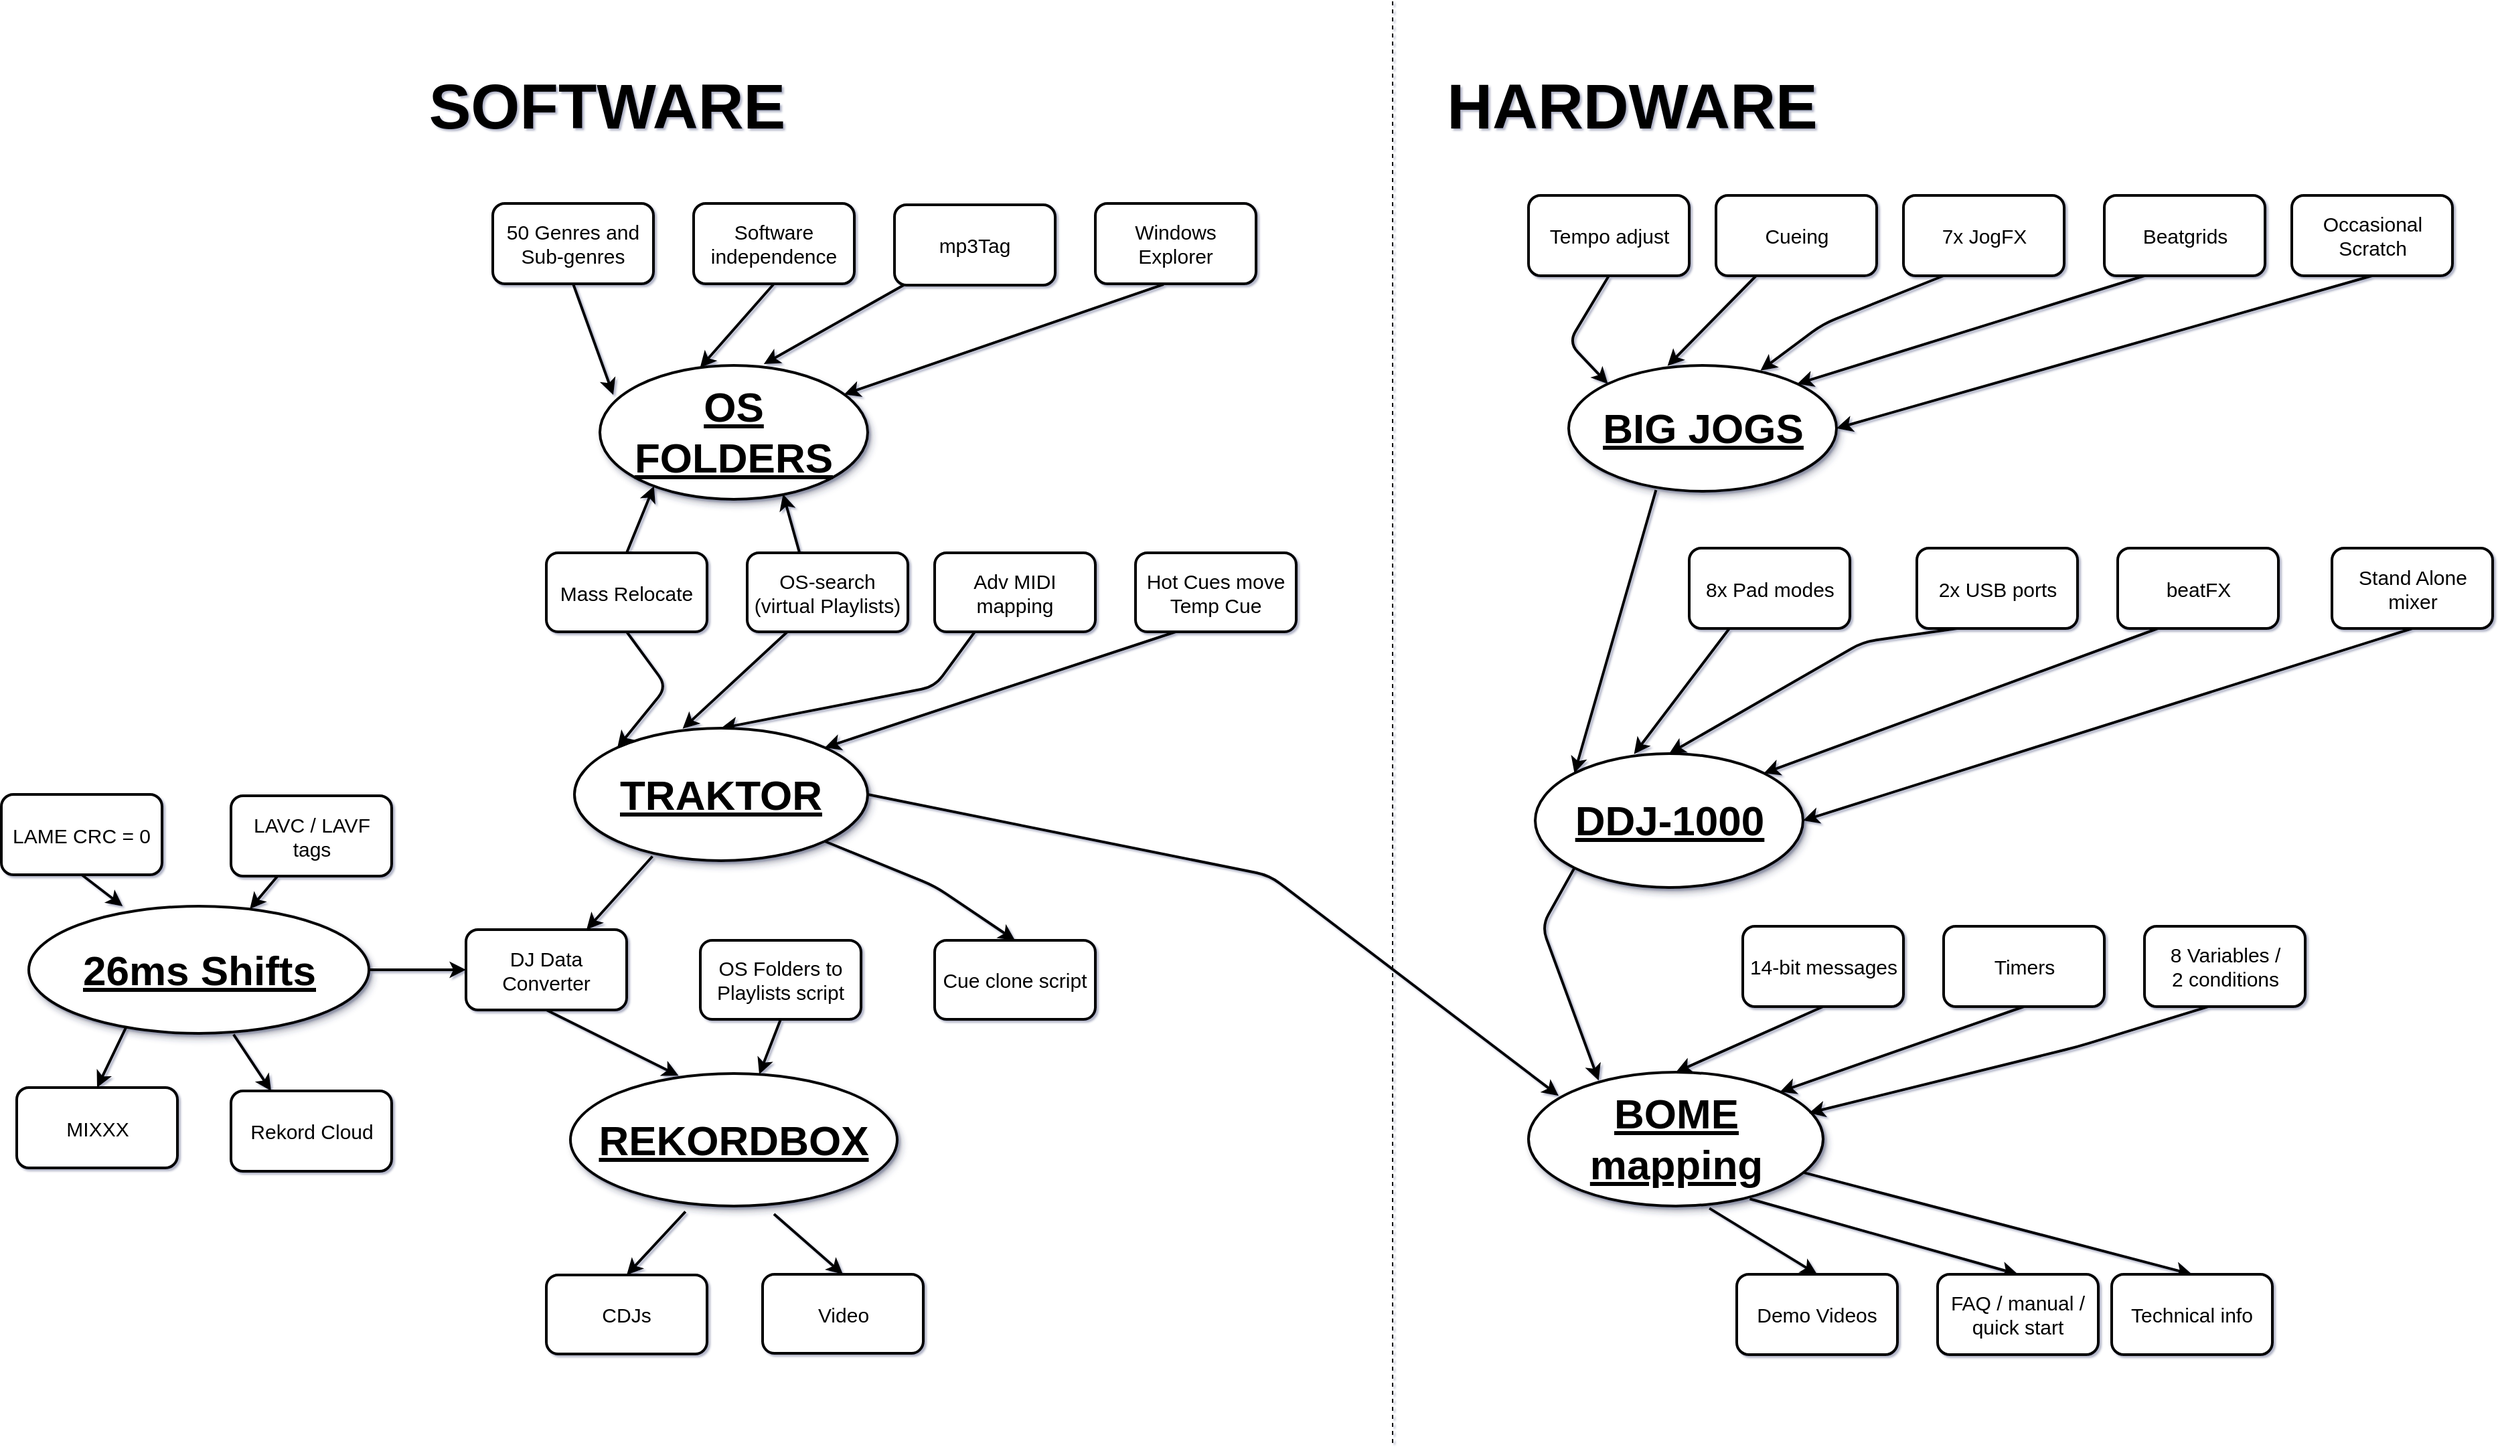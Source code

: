 <mxfile version="12.1.3" type="device" pages="1"><diagram id="3evQC_PeNnZDB5fSgL1A" name="Page-1"><mxGraphModel dx="2972" dy="1862" grid="0" gridSize="10" guides="1" tooltips="1" connect="1" arrows="1" fold="1" page="0" pageScale="1" pageWidth="827" pageHeight="1169" background="none" math="0" shadow="1"><root><mxCell id="0"/><mxCell id="1" parent="0"/><mxCell id="yekaGKPH0mNmUzRtea1Q-51" value="" style="endArrow=none;dashed=1;html=1;fontSize=37;" edge="1" parent="1"><mxGeometry width="50" height="50" relative="1" as="geometry"><mxPoint x="702" y="826" as="sourcePoint"/><mxPoint x="702" y="-251.5" as="targetPoint"/></mxGeometry></mxCell><mxCell id="0ZiNauzuwajJhxoSYO87-3" value="" style="endArrow=classic;html=1;exitX=0.5;exitY=1;exitDx=0;exitDy=0;fontSize=15;entryX=0;entryY=0;entryDx=0;entryDy=0;strokeWidth=2;" parent="1" source="0ZiNauzuwajJhxoSYO87-2" target="0ZiNauzuwajJhxoSYO87-20" edge="1"><mxGeometry width="50" height="50" relative="1" as="geometry"><mxPoint x="100" y="311" as="sourcePoint"/><mxPoint x="260" y="321" as="targetPoint"/><Array as="points"><mxPoint x="160" y="261"/></Array></mxGeometry></mxCell><mxCell id="0ZiNauzuwajJhxoSYO87-7" value="" style="endArrow=classic;html=1;exitX=0.25;exitY=1;exitDx=0;exitDy=0;fontSize=15;entryX=0.369;entryY=0.004;entryDx=0;entryDy=0;entryPerimeter=0;strokeWidth=2;" parent="1" source="0ZiNauzuwajJhxoSYO87-4" target="0ZiNauzuwajJhxoSYO87-20" edge="1"><mxGeometry width="50" height="50" relative="1" as="geometry"><mxPoint x="80" y="271" as="sourcePoint"/><mxPoint x="321.04" y="322.02" as="targetPoint"/><Array as="points"/></mxGeometry></mxCell><mxCell id="0ZiNauzuwajJhxoSYO87-8" value="" style="endArrow=classic;html=1;exitX=0.25;exitY=1;exitDx=0;exitDy=0;fontSize=15;entryX=0.5;entryY=0;entryDx=0;entryDy=0;strokeWidth=2;" parent="1" source="0ZiNauzuwajJhxoSYO87-5" target="0ZiNauzuwajJhxoSYO87-20" edge="1"><mxGeometry width="50" height="50" relative="1" as="geometry"><mxPoint x="250" y="221" as="sourcePoint"/><mxPoint x="326.667" y="321" as="targetPoint"/><Array as="points"><mxPoint x="360" y="261"/></Array></mxGeometry></mxCell><mxCell id="0ZiNauzuwajJhxoSYO87-9" value="" style="endArrow=classic;html=1;exitX=0.25;exitY=1;exitDx=0;exitDy=0;fontSize=15;entryX=1;entryY=0;entryDx=0;entryDy=0;strokeWidth=2;" parent="1" source="0ZiNauzuwajJhxoSYO87-6" target="0ZiNauzuwajJhxoSYO87-20" edge="1"><mxGeometry width="50" height="50" relative="1" as="geometry"><mxPoint x="260" y="231" as="sourcePoint"/><mxPoint x="363.04" y="322.02" as="targetPoint"/><Array as="points"/></mxGeometry></mxCell><mxCell id="0ZiNauzuwajJhxoSYO87-15" value="" style="endArrow=classic;html=1;exitX=0.5;exitY=1;exitDx=0;exitDy=0;fontSize=15;entryX=0.05;entryY=0.22;entryDx=0;entryDy=0;entryPerimeter=0;strokeWidth=2;" parent="1" source="0ZiNauzuwajJhxoSYO87-10" target="0ZiNauzuwajJhxoSYO87-19" edge="1"><mxGeometry width="50" height="50" relative="1" as="geometry"><mxPoint x="-11.0" y="-10.5" as="sourcePoint"/><mxPoint x="170" y="73.5" as="targetPoint"/><Array as="points"/></mxGeometry></mxCell><mxCell id="0ZiNauzuwajJhxoSYO87-16" value="" style="endArrow=classic;html=1;exitX=0.5;exitY=1;exitDx=0;exitDy=0;fontSize=15;entryX=0.374;entryY=0.017;entryDx=0;entryDy=0;entryPerimeter=0;strokeWidth=2;" parent="1" source="0ZiNauzuwajJhxoSYO87-11" target="0ZiNauzuwajJhxoSYO87-19" edge="1"><mxGeometry width="50" height="50" relative="1" as="geometry"><mxPoint x="-70" y="40" as="sourcePoint"/><mxPoint x="255" y="30" as="targetPoint"/><Array as="points"/></mxGeometry></mxCell><mxCell id="0ZiNauzuwajJhxoSYO87-17" value="" style="endArrow=classic;html=1;fontSize=15;entryX=0.612;entryY=-0.01;entryDx=0;entryDy=0;entryPerimeter=0;strokeWidth=2;" parent="1" source="0ZiNauzuwajJhxoSYO87-12" target="0ZiNauzuwajJhxoSYO87-19" edge="1"><mxGeometry width="50" height="50" relative="1" as="geometry"><mxPoint x="200" y="-60" as="sourcePoint"/><mxPoint x="278.63" y="32.697" as="targetPoint"/><Array as="points"/></mxGeometry></mxCell><mxCell id="0ZiNauzuwajJhxoSYO87-18" value="" style="endArrow=classic;html=1;fontSize=15;exitX=0.425;exitY=1.007;exitDx=0;exitDy=0;exitPerimeter=0;strokeWidth=2;" parent="1" source="0ZiNauzuwajJhxoSYO87-13" target="0ZiNauzuwajJhxoSYO87-19" edge="1"><mxGeometry width="50" height="50" relative="1" as="geometry"><mxPoint x="480" y="20" as="sourcePoint"/><mxPoint x="340" y="36.064" as="targetPoint"/><Array as="points"/></mxGeometry></mxCell><mxCell id="0ZiNauzuwajJhxoSYO87-19" value="&lt;span style=&quot;font-size: 31px; font-weight: 700; white-space: normal;&quot;&gt;OS FOLDERS&lt;/span&gt;" style="ellipse;whiteSpace=wrap;html=1;rounded=0;shadow=1;glass=0;comic=1;fontSize=31;fontStyle=4;strokeWidth=2;" parent="1" vertex="1"><mxGeometry x="110" y="21" width="200" height="100" as="geometry"/></mxCell><mxCell id="0ZiNauzuwajJhxoSYO87-20" value="&lt;span style=&quot;font-size: 31px; font-weight: 700; white-space: normal;&quot;&gt;TRAKTOR&lt;/span&gt;" style="ellipse;whiteSpace=wrap;html=1;rounded=0;shadow=1;glass=0;comic=1;fontSize=31;fontStyle=4;strokeWidth=2;" parent="1" vertex="1"><mxGeometry x="91" y="292" width="219" height="99" as="geometry"/></mxCell><mxCell id="0ZiNauzuwajJhxoSYO87-22" value="" style="endArrow=classic;html=1;exitX=0.5;exitY=0;exitDx=0;exitDy=0;fontSize=15;entryX=0.202;entryY=0.901;entryDx=0;entryDy=0;entryPerimeter=0;strokeWidth=2;" parent="1" source="0ZiNauzuwajJhxoSYO87-2" target="0ZiNauzuwajJhxoSYO87-19" edge="1"><mxGeometry width="50" height="50" relative="1" as="geometry"><mxPoint x="410.0" y="260" as="sourcePoint"/><mxPoint x="453.8" y="330.4" as="targetPoint"/><Array as="points"/></mxGeometry></mxCell><mxCell id="0ZiNauzuwajJhxoSYO87-23" value="" style="endArrow=classic;html=1;exitX=0.33;exitY=0.031;exitDx=0;exitDy=0;fontSize=15;entryX=0.684;entryY=0.961;entryDx=0;entryDy=0;entryPerimeter=0;exitPerimeter=0;strokeWidth=2;" parent="1" source="0ZiNauzuwajJhxoSYO87-4" target="0ZiNauzuwajJhxoSYO87-19" edge="1"><mxGeometry width="50" height="50" relative="1" as="geometry"><mxPoint x="250" y="200" as="sourcePoint"/><mxPoint x="248.2" y="113.3" as="targetPoint"/><Array as="points"/></mxGeometry></mxCell><mxCell id="0ZiNauzuwajJhxoSYO87-24" value="Cue clone script" style="rounded=1;whiteSpace=wrap;html=1;fontSize=15;strokeWidth=2;" parent="1" vertex="1"><mxGeometry x="360" y="450.5" width="120" height="59" as="geometry"/></mxCell><mxCell id="0ZiNauzuwajJhxoSYO87-25" value="" style="endArrow=classic;html=1;fontSize=15;entryX=0.5;entryY=0;entryDx=0;entryDy=0;strokeWidth=2;exitX=1;exitY=1;exitDx=0;exitDy=0;" parent="1" source="0ZiNauzuwajJhxoSYO87-20" target="0ZiNauzuwajJhxoSYO87-24" edge="1"><mxGeometry width="50" height="50" relative="1" as="geometry"><mxPoint x="340" y="370" as="sourcePoint"/><mxPoint x="289.289" y="398.145" as="targetPoint"/><Array as="points"><mxPoint x="360" y="410"/></Array></mxGeometry></mxCell><mxCell id="0ZiNauzuwajJhxoSYO87-27" value="" style="endArrow=classic;html=1;exitX=0.5;exitY=1;exitDx=0;exitDy=0;fontSize=15;entryX=0;entryY=0;entryDx=0;entryDy=0;strokeWidth=2;" parent="1" source="0ZiNauzuwajJhxoSYO87-26" target="0ZiNauzuwajJhxoSYO87-34" edge="1"><mxGeometry width="50" height="50" relative="1" as="geometry"><mxPoint x="773.5" y="54" as="sourcePoint"/><mxPoint x="933.5" y="64" as="targetPoint"/><Array as="points"><mxPoint x="833.5" y="4"/></Array></mxGeometry></mxCell><mxCell id="0ZiNauzuwajJhxoSYO87-31" value="" style="endArrow=classic;html=1;exitX=0.25;exitY=1;exitDx=0;exitDy=0;fontSize=15;entryX=0.369;entryY=0.004;entryDx=0;entryDy=0;entryPerimeter=0;strokeWidth=2;" parent="1" source="0ZiNauzuwajJhxoSYO87-28" target="0ZiNauzuwajJhxoSYO87-34" edge="1"><mxGeometry width="50" height="50" relative="1" as="geometry"><mxPoint x="753.5" y="14" as="sourcePoint"/><mxPoint x="994.54" y="65.02" as="targetPoint"/><Array as="points"/></mxGeometry></mxCell><mxCell id="0ZiNauzuwajJhxoSYO87-32" value="" style="endArrow=classic;html=1;exitX=0.25;exitY=1;exitDx=0;exitDy=0;fontSize=15;entryX=0.716;entryY=0.041;entryDx=0;entryDy=0;entryPerimeter=0;strokeWidth=2;" parent="1" source="0ZiNauzuwajJhxoSYO87-29" target="0ZiNauzuwajJhxoSYO87-34" edge="1"><mxGeometry width="50" height="50" relative="1" as="geometry"><mxPoint x="923.5" y="-36" as="sourcePoint"/><mxPoint x="1000.167" y="64" as="targetPoint"/><Array as="points"><mxPoint x="1023.5" y="-10"/></Array></mxGeometry></mxCell><mxCell id="0ZiNauzuwajJhxoSYO87-33" value="" style="endArrow=classic;html=1;exitX=0.25;exitY=1;exitDx=0;exitDy=0;fontSize=15;entryX=1;entryY=0;entryDx=0;entryDy=0;strokeWidth=2;" parent="1" source="0ZiNauzuwajJhxoSYO87-30" target="0ZiNauzuwajJhxoSYO87-34" edge="1"><mxGeometry width="50" height="50" relative="1" as="geometry"><mxPoint x="933.5" y="-26" as="sourcePoint"/><mxPoint x="1036.54" y="65.02" as="targetPoint"/><Array as="points"/></mxGeometry></mxCell><mxCell id="0ZiNauzuwajJhxoSYO87-34" value="&lt;span style=&quot;font-size: 31px ; font-weight: 700 ; white-space: normal&quot;&gt;BIG JOGS&lt;/span&gt;" style="ellipse;whiteSpace=wrap;html=1;rounded=0;shadow=1;glass=0;comic=1;fontSize=31;fontStyle=4;strokeWidth=2;" parent="1" vertex="1"><mxGeometry x="833.5" y="21" width="200" height="94" as="geometry"/></mxCell><mxCell id="0ZiNauzuwajJhxoSYO87-39" value="" style="endArrow=classic;html=1;exitX=0.5;exitY=1;exitDx=0;exitDy=0;fontSize=15;entryX=1;entryY=0.5;entryDx=0;entryDy=0;strokeWidth=2;" parent="1" source="0ZiNauzuwajJhxoSYO87-35" target="0ZiNauzuwajJhxoSYO87-34" edge="1"><mxGeometry width="50" height="50" relative="1" as="geometry"><mxPoint x="1243.5" y="-26" as="sourcePoint"/><mxPoint x="1074.211" y="58.645" as="targetPoint"/><Array as="points"/></mxGeometry></mxCell><mxCell id="0ZiNauzuwajJhxoSYO87-43" value="" style="endArrow=classic;html=1;exitX=0.326;exitY=0.99;exitDx=0;exitDy=0;fontSize=15;entryX=0;entryY=0;entryDx=0;entryDy=0;exitPerimeter=0;strokeWidth=2;" parent="1" source="0ZiNauzuwajJhxoSYO87-34" target="0ZiNauzuwajJhxoSYO87-50" edge="1"><mxGeometry width="50" height="50" relative="1" as="geometry"><mxPoint x="933.5" y="254" as="sourcePoint"/><mxPoint x="1053.5" y="354" as="targetPoint"/><Array as="points"/></mxGeometry></mxCell><mxCell id="0ZiNauzuwajJhxoSYO87-50" value="&lt;span style=&quot;font-size: 31px; font-weight: 700; white-space: normal;&quot;&gt;DDJ-1000&lt;/span&gt;" style="ellipse;whiteSpace=wrap;html=1;rounded=0;shadow=1;glass=0;comic=1;fontSize=31;fontStyle=4;strokeWidth=2;" parent="1" vertex="1"><mxGeometry x="808.5" y="311" width="200" height="100" as="geometry"/></mxCell><mxCell id="0ZiNauzuwajJhxoSYO87-52" value="" style="endArrow=classic;html=1;exitX=0.5;exitY=1;exitDx=0;exitDy=0;fontSize=15;entryX=1;entryY=0.5;entryDx=0;entryDy=0;strokeWidth=2;" parent="1" source="0ZiNauzuwajJhxoSYO87-51" target="0ZiNauzuwajJhxoSYO87-50" edge="1"><mxGeometry width="50" height="50" relative="1" as="geometry"><mxPoint x="1363.5" y="264" as="sourcePoint"/><mxPoint x="1194.211" y="348.645" as="targetPoint"/><Array as="points"/></mxGeometry></mxCell><mxCell id="0ZiNauzuwajJhxoSYO87-53" value="&lt;span style=&quot;font-size: 31px; font-weight: 700; white-space: normal;&quot;&gt;BOME mapping&lt;/span&gt;" style="ellipse;whiteSpace=wrap;html=1;rounded=0;shadow=1;glass=0;comic=1;fontSize=31;fontStyle=4;strokeWidth=2;" parent="1" vertex="1"><mxGeometry x="803.5" y="549" width="220" height="100" as="geometry"/></mxCell><mxCell id="0ZiNauzuwajJhxoSYO87-54" value="" style="endArrow=classic;html=1;exitX=1;exitY=0.5;exitDx=0;exitDy=0;fontSize=15;entryX=0.102;entryY=0.176;entryDx=0;entryDy=0;entryPerimeter=0;strokeWidth=2;" parent="1" source="0ZiNauzuwajJhxoSYO87-20" target="0ZiNauzuwajJhxoSYO87-53" edge="1"><mxGeometry width="50" height="50" relative="1" as="geometry"><mxPoint x="689.5" y="395" as="sourcePoint"/><mxPoint x="540.211" y="479.645" as="targetPoint"/><Array as="points"><mxPoint x="610" y="402"/></Array></mxGeometry></mxCell><mxCell id="0ZiNauzuwajJhxoSYO87-55" value="" style="endArrow=classic;html=1;exitX=0;exitY=1;exitDx=0;exitDy=0;fontSize=15;entryX=0.238;entryY=0.062;entryDx=0;entryDy=0;entryPerimeter=0;strokeWidth=2;" parent="1" source="0ZiNauzuwajJhxoSYO87-50" target="0ZiNauzuwajJhxoSYO87-53" edge="1"><mxGeometry width="50" height="50" relative="1" as="geometry"><mxPoint x="653.711" y="310.855" as="sourcePoint"/><mxPoint x="833.4" y="449.4" as="targetPoint"/><Array as="points"><mxPoint x="813.5" y="440"/></Array></mxGeometry></mxCell><mxCell id="0ZiNauzuwajJhxoSYO87-57" value="" style="endArrow=classic;html=1;fontSize=15;entryX=0.952;entryY=0.305;entryDx=0;entryDy=0;entryPerimeter=0;exitX=0.396;exitY=1.001;exitDx=0;exitDy=0;exitPerimeter=0;strokeWidth=2;" parent="1" source="0ZiNauzuwajJhxoSYO87-60" target="0ZiNauzuwajJhxoSYO87-53" edge="1"><mxGeometry width="50" height="50" relative="1" as="geometry"><mxPoint x="1383.5" y="530.0" as="sourcePoint"/><mxPoint x="1583.5" y="615.5" as="targetPoint"/><Array as="points"><mxPoint x="1213.5" y="530"/></Array></mxGeometry></mxCell><mxCell id="0ZiNauzuwajJhxoSYO87-59" value="" style="endArrow=classic;html=1;exitX=0.5;exitY=1;exitDx=0;exitDy=0;fontSize=15;entryX=0.5;entryY=0;entryDx=0;entryDy=0;strokeWidth=2;" parent="1" source="0ZiNauzuwajJhxoSYO87-58" target="0ZiNauzuwajJhxoSYO87-53" edge="1"><mxGeometry width="50" height="50" relative="1" as="geometry"><mxPoint x="1203.5" y="530.0" as="sourcePoint"/><mxPoint x="1119.202" y="736.0" as="targetPoint"/><Array as="points"/></mxGeometry></mxCell><mxCell id="0ZiNauzuwajJhxoSYO87-61" value="" style="endArrow=classic;html=1;exitX=0.5;exitY=1;exitDx=0;exitDy=0;fontSize=15;entryX=1;entryY=0;entryDx=0;entryDy=0;strokeWidth=2;" parent="1" source="0ZiNauzuwajJhxoSYO87-56" target="0ZiNauzuwajJhxoSYO87-53" edge="1"><mxGeometry width="50" height="50" relative="1" as="geometry"><mxPoint x="1278.5" y="610" as="sourcePoint"/><mxPoint x="928.5" y="700" as="targetPoint"/><Array as="points"/></mxGeometry></mxCell><mxCell id="0ZiNauzuwajJhxoSYO87-66" value="" style="endArrow=classic;html=1;fontSize=15;entryX=0.5;entryY=0;entryDx=0;entryDy=0;strokeWidth=2;exitX=0.614;exitY=1.017;exitDx=0;exitDy=0;exitPerimeter=0;" parent="1" target="0ZiNauzuwajJhxoSYO87-63" edge="1" source="0ZiNauzuwajJhxoSYO87-53"><mxGeometry width="50" height="50" relative="1" as="geometry"><mxPoint x="858.5" y="645.5" as="sourcePoint"/><mxPoint x="540.8" y="753.9" as="targetPoint"/><Array as="points"/></mxGeometry></mxCell><mxCell id="0ZiNauzuwajJhxoSYO87-67" value="" style="endArrow=classic;html=1;fontSize=15;entryX=0.5;entryY=0;entryDx=0;entryDy=0;strokeWidth=2;exitX=0.751;exitY=0.946;exitDx=0;exitDy=0;exitPerimeter=0;" parent="1" source="0ZiNauzuwajJhxoSYO87-53" target="0ZiNauzuwajJhxoSYO87-64" edge="1"><mxGeometry width="50" height="50" relative="1" as="geometry"><mxPoint x="960.5" y="653" as="sourcePoint"/><mxPoint x="888.5" y="779.5" as="targetPoint"/><Array as="points"/></mxGeometry></mxCell><mxCell id="0ZiNauzuwajJhxoSYO87-68" value="" style="endArrow=classic;html=1;fontSize=15;entryX=0.5;entryY=0;entryDx=0;entryDy=0;strokeWidth=2;" parent="1" source="0ZiNauzuwajJhxoSYO87-53" target="0ZiNauzuwajJhxoSYO87-65" edge="1"><mxGeometry width="50" height="50" relative="1" as="geometry"><mxPoint x="850.3" y="661.9" as="sourcePoint"/><mxPoint x="898.5" y="789.5" as="targetPoint"/><Array as="points"/></mxGeometry></mxCell><mxCell id="0ZiNauzuwajJhxoSYO87-75" value="" style="endArrow=classic;html=1;exitX=0.266;exitY=0.967;exitDx=0;exitDy=0;fontSize=15;entryX=0.75;entryY=0;entryDx=0;entryDy=0;exitPerimeter=0;strokeWidth=2;" parent="1" source="0ZiNauzuwajJhxoSYO87-20" target="yekaGKPH0mNmUzRtea1Q-25" edge="1"><mxGeometry width="50" height="50" relative="1" as="geometry"><mxPoint x="239" y="348.121" as="sourcePoint"/><mxPoint x="191.5" y="450.5" as="targetPoint"/><Array as="points"/></mxGeometry></mxCell><mxCell id="0ZiNauzuwajJhxoSYO87-76" value="" style="endArrow=classic;html=1;exitX=0.5;exitY=1;exitDx=0;exitDy=0;fontSize=15;entryX=0.331;entryY=0.017;entryDx=0;entryDy=0;strokeWidth=2;entryPerimeter=0;" parent="1" source="yekaGKPH0mNmUzRtea1Q-25" target="yekaGKPH0mNmUzRtea1Q-46" edge="1"><mxGeometry width="50" height="50" relative="1" as="geometry"><mxPoint x="191.5" y="509.5" as="sourcePoint"/><mxPoint x="150" y="570.5" as="targetPoint"/><Array as="points"/></mxGeometry></mxCell><mxCell id="0ZiNauzuwajJhxoSYO87-77" value="OS Folders to Playlists script" style="rounded=1;whiteSpace=wrap;html=1;fontSize=15;strokeWidth=2;" parent="1" vertex="1"><mxGeometry x="185" y="450.5" width="120" height="59" as="geometry"/></mxCell><mxCell id="0ZiNauzuwajJhxoSYO87-79" value="" style="endArrow=classic;html=1;exitX=0.5;exitY=1;exitDx=0;exitDy=0;fontSize=15;strokeWidth=2;" parent="1" source="0ZiNauzuwajJhxoSYO87-77" target="yekaGKPH0mNmUzRtea1Q-46" edge="1"><mxGeometry width="50" height="50" relative="1" as="geometry"><mxPoint x="90" y="485.25" as="sourcePoint"/><mxPoint x="90" y="600" as="targetPoint"/><Array as="points"/></mxGeometry></mxCell><mxCell id="0ZiNauzuwajJhxoSYO87-80" value="CDJs" style="rounded=1;whiteSpace=wrap;html=1;fontSize=15;strokeWidth=2;" parent="1" vertex="1"><mxGeometry x="70" y="700.5" width="120" height="59" as="geometry"/></mxCell><mxCell id="0ZiNauzuwajJhxoSYO87-81" value="" style="endArrow=classic;html=1;exitX=0.352;exitY=1.042;exitDx=0;exitDy=0;fontSize=15;entryX=0.5;entryY=0;entryDx=0;entryDy=0;strokeWidth=2;exitPerimeter=0;" parent="1" source="yekaGKPH0mNmUzRtea1Q-46" target="0ZiNauzuwajJhxoSYO87-80" edge="1"><mxGeometry width="50" height="50" relative="1" as="geometry"><mxPoint x="120.0" y="629.5" as="sourcePoint"/><mxPoint x="260" y="589.5" as="targetPoint"/><Array as="points"/></mxGeometry></mxCell><mxCell id="0ZiNauzuwajJhxoSYO87-83" value="" style="group;strokeWidth=2;" parent="1" vertex="1" connectable="0"><mxGeometry x="70" y="161" width="560" height="59" as="geometry"/></mxCell><mxCell id="0ZiNauzuwajJhxoSYO87-2" value="Mass Relocate" style="rounded=1;whiteSpace=wrap;html=1;fontSize=15;strokeWidth=2;" parent="0ZiNauzuwajJhxoSYO87-83" vertex="1"><mxGeometry width="120" height="59" as="geometry"/></mxCell><mxCell id="0ZiNauzuwajJhxoSYO87-4" value="OS-search&lt;br&gt;(virtual Playlists)" style="rounded=1;whiteSpace=wrap;html=1;fontSize=15;strokeWidth=2;" parent="0ZiNauzuwajJhxoSYO87-83" vertex="1"><mxGeometry x="150" width="120" height="59" as="geometry"/></mxCell><mxCell id="0ZiNauzuwajJhxoSYO87-5" value="Adv MIDI mapping" style="rounded=1;whiteSpace=wrap;html=1;fontSize=15;strokeWidth=2;" parent="0ZiNauzuwajJhxoSYO87-83" vertex="1"><mxGeometry x="290" width="120" height="59" as="geometry"/></mxCell><mxCell id="0ZiNauzuwajJhxoSYO87-6" value="Hot Cues move Temp Cue" style="rounded=1;whiteSpace=wrap;html=1;fontSize=15;strokeWidth=2;" parent="0ZiNauzuwajJhxoSYO87-83" vertex="1"><mxGeometry x="440" width="120" height="59" as="geometry"/></mxCell><mxCell id="0ZiNauzuwajJhxoSYO87-84" value="" style="group;strokeWidth=2;" parent="1" vertex="1" connectable="0"><mxGeometry x="30" y="-100" width="600" height="61" as="geometry"/></mxCell><mxCell id="0ZiNauzuwajJhxoSYO87-10" value="50 Genres and Sub-genres" style="rounded=1;whiteSpace=wrap;html=1;fontSize=15;strokeWidth=2;" parent="0ZiNauzuwajJhxoSYO87-84" vertex="1"><mxGeometry width="120" height="60" as="geometry"/></mxCell><mxCell id="0ZiNauzuwajJhxoSYO87-11" value="Software independence" style="rounded=1;whiteSpace=wrap;html=1;fontSize=15;shadow=0;glass=0;strokeWidth=2;" parent="0ZiNauzuwajJhxoSYO87-84" vertex="1"><mxGeometry x="150" width="120" height="60" as="geometry"/></mxCell><mxCell id="0ZiNauzuwajJhxoSYO87-12" value="mp3Tag" style="rounded=1;whiteSpace=wrap;html=1;fontSize=15;strokeWidth=2;" parent="0ZiNauzuwajJhxoSYO87-84" vertex="1"><mxGeometry x="300" y="1" width="120" height="60" as="geometry"/></mxCell><mxCell id="0ZiNauzuwajJhxoSYO87-13" value="Windows Explorer" style="rounded=1;whiteSpace=wrap;html=1;fontSize=15;strokeWidth=2;" parent="0ZiNauzuwajJhxoSYO87-84" vertex="1"><mxGeometry x="450" width="120" height="60" as="geometry"/></mxCell><mxCell id="0ZiNauzuwajJhxoSYO87-85" value="" style="group;strokeWidth=2;" parent="1" vertex="1" connectable="0"><mxGeometry x="803.5" y="-106" width="690" height="60" as="geometry"/></mxCell><mxCell id="0ZiNauzuwajJhxoSYO87-26" value="Tempo adjust" style="rounded=1;whiteSpace=wrap;html=1;fontSize=15;strokeWidth=2;" parent="0ZiNauzuwajJhxoSYO87-85" vertex="1"><mxGeometry width="120" height="60" as="geometry"/></mxCell><mxCell id="0ZiNauzuwajJhxoSYO87-28" value="Cueing" style="rounded=1;whiteSpace=wrap;html=1;fontSize=15;strokeWidth=2;" parent="0ZiNauzuwajJhxoSYO87-85" vertex="1"><mxGeometry x="140" width="120" height="60" as="geometry"/></mxCell><mxCell id="0ZiNauzuwajJhxoSYO87-29" value="7x JogFX" style="rounded=1;whiteSpace=wrap;html=1;fontSize=15;strokeWidth=2;" parent="0ZiNauzuwajJhxoSYO87-85" vertex="1"><mxGeometry x="280" width="120" height="60" as="geometry"/></mxCell><mxCell id="0ZiNauzuwajJhxoSYO87-30" value="Beatgrids" style="rounded=1;whiteSpace=wrap;html=1;fontSize=15;strokeWidth=2;" parent="0ZiNauzuwajJhxoSYO87-85" vertex="1"><mxGeometry x="430" width="120" height="60" as="geometry"/></mxCell><mxCell id="0ZiNauzuwajJhxoSYO87-35" value="Occasional Scratch" style="rounded=1;whiteSpace=wrap;html=1;fontSize=15;strokeWidth=2;" parent="0ZiNauzuwajJhxoSYO87-85" vertex="1"><mxGeometry x="570" width="120" height="60" as="geometry"/></mxCell><mxCell id="0ZiNauzuwajJhxoSYO87-86" value="" style="group;strokeWidth=2;" parent="1" vertex="1" connectable="0"><mxGeometry x="923.5" y="157.5" width="600" height="70" as="geometry"/></mxCell><mxCell id="0ZiNauzuwajJhxoSYO87-44" value="8x Pad modes" style="rounded=1;whiteSpace=wrap;html=1;fontSize=15;strokeWidth=2;" parent="0ZiNauzuwajJhxoSYO87-86" vertex="1"><mxGeometry width="120" height="60" as="geometry"/></mxCell><mxCell id="0ZiNauzuwajJhxoSYO87-45" value="2x USB ports" style="rounded=1;whiteSpace=wrap;html=1;fontSize=15;strokeWidth=2;" parent="0ZiNauzuwajJhxoSYO87-86" vertex="1"><mxGeometry x="170" width="120" height="60" as="geometry"/></mxCell><mxCell id="0ZiNauzuwajJhxoSYO87-46" value="beatFX" style="rounded=1;whiteSpace=wrap;html=1;fontSize=15;strokeWidth=2;" parent="0ZiNauzuwajJhxoSYO87-86" vertex="1"><mxGeometry x="320" width="120" height="60" as="geometry"/></mxCell><mxCell id="0ZiNauzuwajJhxoSYO87-47" value="" style="endArrow=classic;html=1;exitX=0.25;exitY=1;exitDx=0;exitDy=0;fontSize=15;entryX=0.369;entryY=0.004;entryDx=0;entryDy=0;entryPerimeter=0;strokeWidth=2;" parent="0ZiNauzuwajJhxoSYO87-86" source="0ZiNauzuwajJhxoSYO87-44" target="0ZiNauzuwajJhxoSYO87-50" edge="1"><mxGeometry width="50" height="50" relative="1" as="geometry"><mxPoint x="-100" y="145" as="sourcePoint"/><mxPoint x="141.04" y="196.02" as="targetPoint"/><Array as="points"/></mxGeometry></mxCell><mxCell id="0ZiNauzuwajJhxoSYO87-48" value="" style="endArrow=classic;html=1;exitX=0.25;exitY=1;exitDx=0;exitDy=0;fontSize=15;entryX=0.5;entryY=0;entryDx=0;entryDy=0;strokeWidth=2;" parent="0ZiNauzuwajJhxoSYO87-86" source="0ZiNauzuwajJhxoSYO87-45" target="0ZiNauzuwajJhxoSYO87-50" edge="1"><mxGeometry width="50" height="50" relative="1" as="geometry"><mxPoint x="70" y="95" as="sourcePoint"/><mxPoint x="146.667" y="195" as="targetPoint"/><Array as="points"><mxPoint x="130" y="70"/></Array></mxGeometry></mxCell><mxCell id="0ZiNauzuwajJhxoSYO87-49" value="" style="endArrow=classic;html=1;exitX=0.25;exitY=1;exitDx=0;exitDy=0;fontSize=15;entryX=1;entryY=0;entryDx=0;entryDy=0;strokeWidth=2;" parent="0ZiNauzuwajJhxoSYO87-86" source="0ZiNauzuwajJhxoSYO87-46" target="0ZiNauzuwajJhxoSYO87-50" edge="1"><mxGeometry width="50" height="50" relative="1" as="geometry"><mxPoint x="80" y="105" as="sourcePoint"/><mxPoint x="183.04" y="196.02" as="targetPoint"/><Array as="points"/></mxGeometry></mxCell><mxCell id="0ZiNauzuwajJhxoSYO87-51" value="Stand Alone mixer" style="rounded=1;whiteSpace=wrap;html=1;fontSize=15;strokeWidth=2;" parent="0ZiNauzuwajJhxoSYO87-86" vertex="1"><mxGeometry x="480" width="120" height="60" as="geometry"/></mxCell><mxCell id="0ZiNauzuwajJhxoSYO87-87" value="" style="group;strokeWidth=2;" parent="1" vertex="1" connectable="0"><mxGeometry x="963.5" y="440" width="420" height="60" as="geometry"/></mxCell><mxCell id="0ZiNauzuwajJhxoSYO87-82" value="" style="group;strokeWidth=2;" parent="0ZiNauzuwajJhxoSYO87-87" vertex="1" connectable="0"><mxGeometry width="420" height="60" as="geometry"/></mxCell><mxCell id="0ZiNauzuwajJhxoSYO87-56" value="Timers" style="rounded=1;whiteSpace=wrap;html=1;fontSize=15;strokeWidth=2;" parent="0ZiNauzuwajJhxoSYO87-82" vertex="1"><mxGeometry x="150" width="120" height="60" as="geometry"/></mxCell><mxCell id="0ZiNauzuwajJhxoSYO87-58" value="14-bit messages" style="rounded=1;whiteSpace=wrap;html=1;fontSize=15;strokeWidth=2;" parent="0ZiNauzuwajJhxoSYO87-82" vertex="1"><mxGeometry width="120" height="60" as="geometry"/></mxCell><mxCell id="0ZiNauzuwajJhxoSYO87-60" value="8 Variables / &lt;br&gt;2 conditions" style="rounded=1;whiteSpace=wrap;html=1;fontSize=15;strokeWidth=2;" parent="0ZiNauzuwajJhxoSYO87-82" vertex="1"><mxGeometry x="300" width="120" height="60" as="geometry"/></mxCell><mxCell id="0ZiNauzuwajJhxoSYO87-88" value="" style="group;strokeWidth=2;" parent="1" vertex="1" connectable="0"><mxGeometry x="959" y="700" width="400" height="60" as="geometry"/></mxCell><mxCell id="0ZiNauzuwajJhxoSYO87-63" value="Demo Videos" style="rounded=1;whiteSpace=wrap;html=1;fontSize=15;strokeWidth=2;" parent="0ZiNauzuwajJhxoSYO87-88" vertex="1"><mxGeometry width="120" height="60" as="geometry"/></mxCell><mxCell id="0ZiNauzuwajJhxoSYO87-64" value="FAQ / manual / quick start" style="rounded=1;whiteSpace=wrap;html=1;fontSize=15;strokeWidth=2;" parent="0ZiNauzuwajJhxoSYO87-88" vertex="1"><mxGeometry x="150" width="120" height="60" as="geometry"/></mxCell><mxCell id="0ZiNauzuwajJhxoSYO87-65" value="Technical info" style="rounded=1;whiteSpace=wrap;html=1;fontSize=15;strokeWidth=2;" parent="0ZiNauzuwajJhxoSYO87-88" vertex="1"><mxGeometry x="280" width="120" height="60" as="geometry"/></mxCell><mxCell id="0ZiNauzuwajJhxoSYO87-89" value="Video" style="rounded=1;whiteSpace=wrap;html=1;fontSize=15;strokeWidth=2;" parent="1" vertex="1"><mxGeometry x="231.5" y="700" width="120" height="59" as="geometry"/></mxCell><mxCell id="0ZiNauzuwajJhxoSYO87-90" value="" style="endArrow=classic;html=1;fontSize=15;entryX=0.5;entryY=0;entryDx=0;entryDy=0;strokeWidth=2;" parent="1" target="0ZiNauzuwajJhxoSYO87-89" edge="1"><mxGeometry width="50" height="50" relative="1" as="geometry"><mxPoint x="240" y="655" as="sourcePoint"/><mxPoint x="380" y="672" as="targetPoint"/><Array as="points"/></mxGeometry></mxCell><mxCell id="yekaGKPH0mNmUzRtea1Q-5" value="&lt;span style=&quot;font-size: 31px ; font-weight: 700 ; white-space: normal&quot;&gt;26ms Shifts&lt;/span&gt;" style="ellipse;whiteSpace=wrap;html=1;rounded=0;shadow=1;glass=0;comic=1;fontSize=31;fontStyle=4;strokeWidth=2;" vertex="1" parent="1"><mxGeometry x="-316.5" y="425" width="254" height="95" as="geometry"/></mxCell><mxCell id="yekaGKPH0mNmUzRtea1Q-6" value="" style="endArrow=classic;html=1;fontSize=15;strokeWidth=2;exitX=1;exitY=0.5;exitDx=0;exitDy=0;entryX=0;entryY=0.5;entryDx=0;entryDy=0;" edge="1" parent="1" target="yekaGKPH0mNmUzRtea1Q-25" source="yekaGKPH0mNmUzRtea1Q-5"><mxGeometry width="50" height="50" relative="1" as="geometry"><mxPoint x="-508.5" y="556.5" as="sourcePoint"/><mxPoint x="-498.5" y="675.5" as="targetPoint"/><Array as="points"/></mxGeometry></mxCell><mxCell id="yekaGKPH0mNmUzRtea1Q-7" value="" style="endArrow=classic;html=1;exitX=0.602;exitY=1.008;exitDx=0;exitDy=0;fontSize=15;entryX=0.25;entryY=0;entryDx=0;entryDy=0;exitPerimeter=0;strokeWidth=2;" edge="1" parent="1" target="yekaGKPH0mNmUzRtea1Q-26" source="yekaGKPH0mNmUzRtea1Q-5"><mxGeometry width="50" height="50" relative="1" as="geometry"><mxPoint x="-146.9" y="578.329" as="sourcePoint"/><mxPoint x="-158.3" y="528.8" as="targetPoint"/><Array as="points"/></mxGeometry></mxCell><mxCell id="yekaGKPH0mNmUzRtea1Q-10" value="LAME CRC = 0" style="rounded=1;whiteSpace=wrap;html=1;fontSize=15;shadow=0;glass=0;strokeWidth=2;" vertex="1" parent="1"><mxGeometry x="-337" y="341.5" width="120" height="60" as="geometry"/></mxCell><mxCell id="yekaGKPH0mNmUzRtea1Q-2" value="" style="endArrow=classic;html=1;exitX=0.5;exitY=1;exitDx=0;exitDy=0;fontSize=15;entryX=0.276;entryY=0;entryDx=0;entryDy=0;entryPerimeter=0;strokeWidth=2;" edge="1" parent="1" source="yekaGKPH0mNmUzRtea1Q-10" target="yekaGKPH0mNmUzRtea1Q-5"><mxGeometry width="50" height="50" relative="1" as="geometry"><mxPoint x="-516.5" y="454" as="sourcePoint"/><mxPoint x="-261.504" y="425.115" as="targetPoint"/><Array as="points"/></mxGeometry></mxCell><mxCell id="yekaGKPH0mNmUzRtea1Q-11" value="LAVC / LAVF tags" style="rounded=1;whiteSpace=wrap;html=1;fontSize=15;strokeWidth=2;" vertex="1" parent="1"><mxGeometry x="-165.5" y="342.5" width="120" height="60" as="geometry"/></mxCell><mxCell id="yekaGKPH0mNmUzRtea1Q-3" value="" style="endArrow=classic;html=1;fontSize=15;strokeWidth=2;" edge="1" parent="1" source="yekaGKPH0mNmUzRtea1Q-11" target="yekaGKPH0mNmUzRtea1Q-5"><mxGeometry width="50" height="50" relative="1" as="geometry"><mxPoint x="-246.5" y="354" as="sourcePoint"/><mxPoint x="-201.052" y="422.55" as="targetPoint"/><Array as="points"/></mxGeometry></mxCell><mxCell id="yekaGKPH0mNmUzRtea1Q-25" value="DJ Data Converter" style="rounded=1;whiteSpace=wrap;html=1;fontSize=15;shadow=0;glass=0;strokeWidth=2;" vertex="1" parent="1"><mxGeometry x="10" y="442.5" width="120" height="60" as="geometry"/></mxCell><mxCell id="yekaGKPH0mNmUzRtea1Q-26" value="Rekord Cloud" style="rounded=1;whiteSpace=wrap;html=1;fontSize=15;shadow=0;glass=0;strokeWidth=2;" vertex="1" parent="1"><mxGeometry x="-165.5" y="563" width="120" height="60" as="geometry"/></mxCell><mxCell id="yekaGKPH0mNmUzRtea1Q-39" value="" style="endArrow=classic;html=1;exitX=0.287;exitY=0.947;exitDx=0;exitDy=0;fontSize=15;entryX=0.5;entryY=0;entryDx=0;entryDy=0;exitPerimeter=0;strokeWidth=2;" edge="1" parent="1" target="yekaGKPH0mNmUzRtea1Q-40" source="yekaGKPH0mNmUzRtea1Q-5"><mxGeometry width="50" height="50" relative="1" as="geometry"><mxPoint x="-34.9" y="548.106" as="sourcePoint"/><mxPoint x="-8.3" y="528.8" as="targetPoint"/><Array as="points"/></mxGeometry></mxCell><mxCell id="yekaGKPH0mNmUzRtea1Q-40" value="MIXXX" style="rounded=1;whiteSpace=wrap;html=1;fontSize=15;shadow=0;glass=0;strokeWidth=2;" vertex="1" parent="1"><mxGeometry x="-325.5" y="560.5" width="120" height="60" as="geometry"/></mxCell><mxCell id="yekaGKPH0mNmUzRtea1Q-46" value="&lt;span style=&quot;font-size: 31px ; font-weight: 700 ; white-space: normal&quot;&gt;REKORDBOX&lt;/span&gt;" style="ellipse;whiteSpace=wrap;html=1;rounded=0;shadow=1;glass=0;comic=1;fontSize=31;fontStyle=4;strokeWidth=2;" vertex="1" parent="1"><mxGeometry x="88" y="550" width="244" height="99" as="geometry"/></mxCell><mxCell id="yekaGKPH0mNmUzRtea1Q-47" value="&lt;font style=&quot;font-size: 47px;&quot;&gt;SOFTWARE&lt;/font&gt;" style="text;html=1;strokeColor=none;fillColor=none;align=center;verticalAlign=middle;whiteSpace=wrap;rounded=0;fontSize=47;fontStyle=1" vertex="1" parent="1"><mxGeometry x="-45.5" y="-224" width="321" height="103" as="geometry"/></mxCell><mxCell id="yekaGKPH0mNmUzRtea1Q-48" value="&lt;font style=&quot;font-size: 47px;&quot;&gt;HARDWARE&lt;/font&gt;" style="text;html=1;strokeColor=none;fillColor=none;align=center;verticalAlign=middle;whiteSpace=wrap;rounded=0;fontSize=47;fontStyle=1" vertex="1" parent="1"><mxGeometry x="727.5" y="-224" width="306" height="103" as="geometry"/></mxCell></root></mxGraphModel></diagram></mxfile>